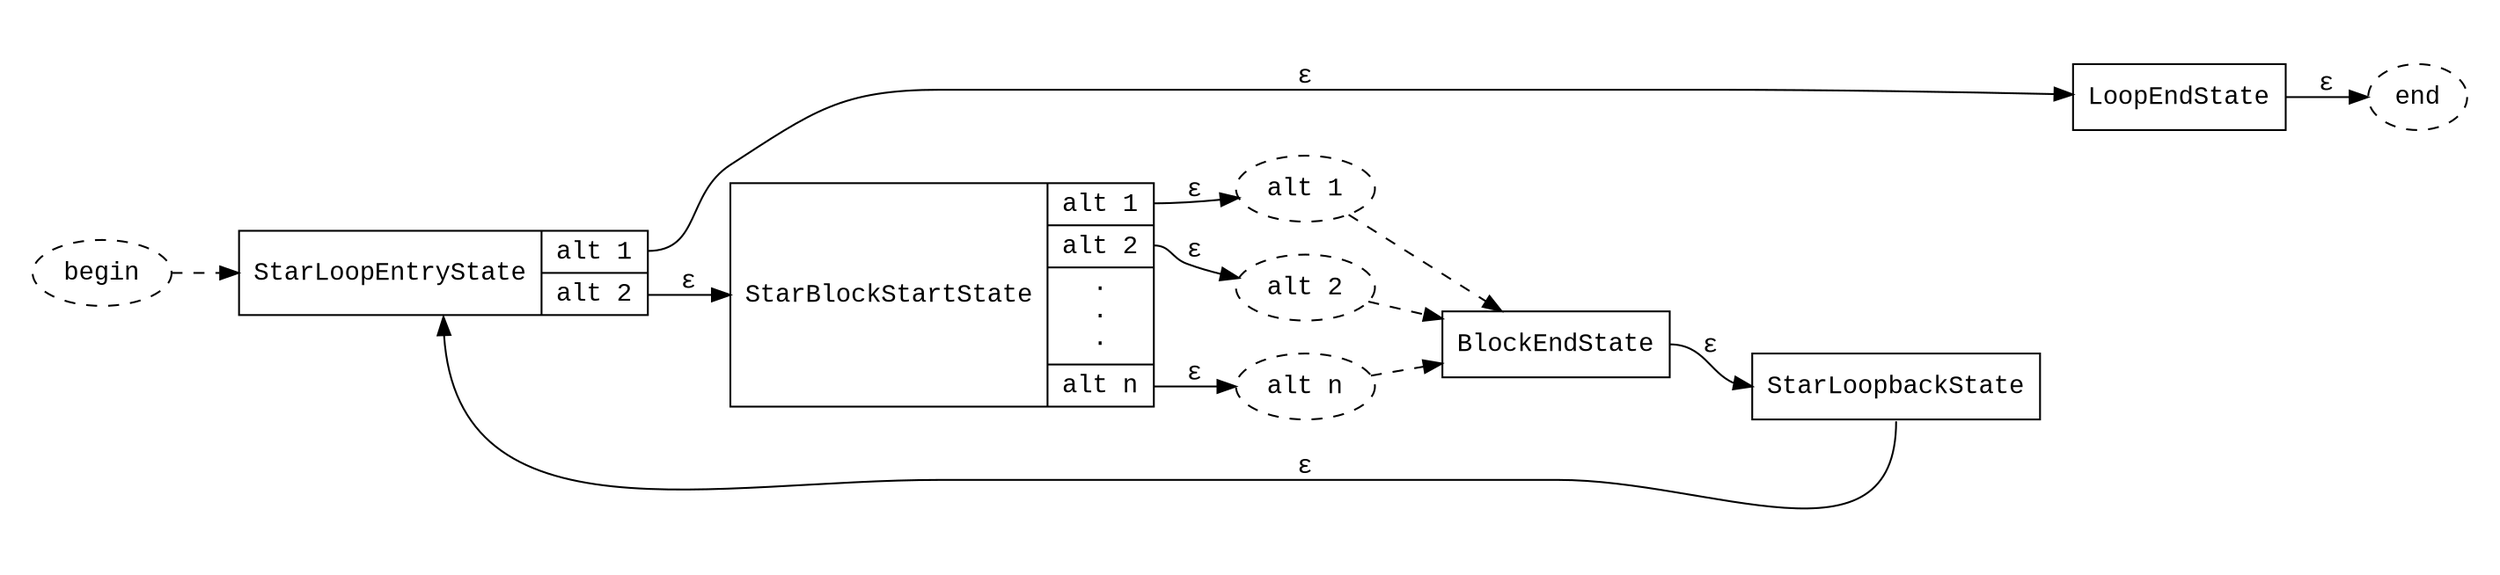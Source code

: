 digraph "" {
    graph[fontname="Courier New";rankdir="LR";pad="0.25"];
    node[fontname="Courier New";target="_parent"];
    edge[fontname="Courier New"];
    subgraph cluster0 {
        color="invis";
        {   node[shape="record"];
            StarLoopEntryState[URL="../StarLoopEntryState.html";label="{StarLoopEntryState | {<alt1> alt 1 |<alt2> alt 2}}"];
            StarLoopbackState[URL="../StarLoopbackState.html"];
            StarBlockStartState[URL="../StarBlockStartState.html";label="{StarBlockStartState | {<alt1> alt 1 |<alt2> alt 2 | &#0183;\n&#0183;\n&#0183; |<altn> alt n}}"];
            BlockEndState[URL="../BlockEndState.html"];

            {   rank="sink";
                LoopEndState[URL="../LoopEndState.html";rank="max"];
            }
        }

        {   node[style="dashed"];
            content1[label="alt 1"];
            content2[label="alt 2"];
            more[label="alt n"];
        }
    }

    {   node[style="dashed"];
        begin;
        end;
    }

    begin -> StarLoopEntryState[style="dashed"];
    LoopEndState -> end[label="&#0949;"];

    StarBlockStartState:alt1 -> content1[label="&#0949;"];
    content1 -> BlockEndState[style="dashed"];

    StarBlockStartState:alt2 -> content2[label="&#0949;"];
    content2 -> BlockEndState[style="dashed"];

    StarBlockStartState:altn -> more[label="&#0949;"];
    more -> BlockEndState[style="dashed"];

    BlockEndState:e -> StarLoopbackState:w[label="&#0949;"];
    StarLoopEntryState:alt2 -> StarBlockStartState[label="&#0949;"];
    StarLoopEntryState:alt1 -> LoopEndState[label="&#0949;"];
    StarLoopbackState:s -> StarLoopEntryState:s[label="&#0949;"];
}
